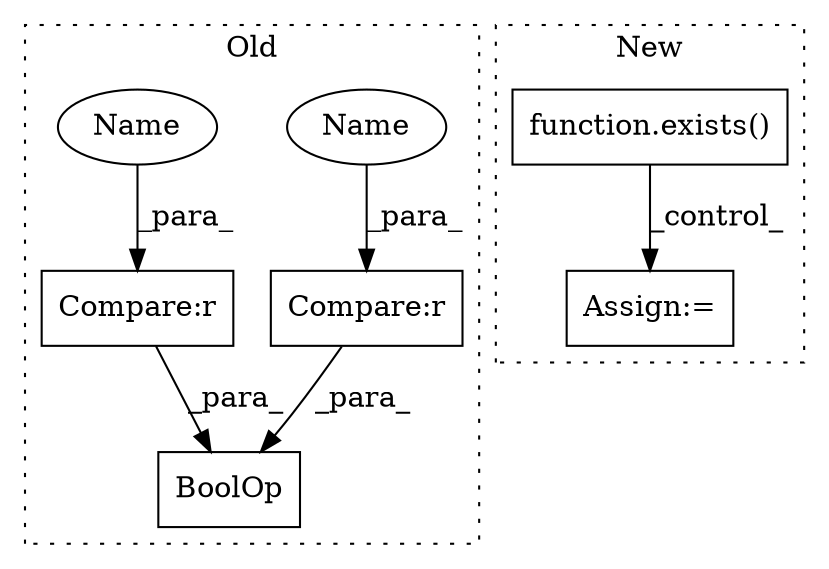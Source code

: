 digraph G {
subgraph cluster0 {
1 [label="BoolOp" a="72" s="1904" l="44" shape="box"];
3 [label="Compare:r" a="40" s="1904" l="19" shape="box"];
4 [label="Compare:r" a="40" s="1928" l="20" shape="box"];
6 [label="Name" a="87" s="1919" l="4" shape="ellipse"];
7 [label="Name" a="87" s="1944" l="4" shape="ellipse"];
label = "Old";
style="dotted";
}
subgraph cluster1 {
2 [label="function.exists()" a="75" s="1932,1951" l="7,1" shape="box"];
5 [label="Assign:=" a="68" s="1973" l="3" shape="box"];
label = "New";
style="dotted";
}
2 -> 5 [label="_control_"];
3 -> 1 [label="_para_"];
4 -> 1 [label="_para_"];
6 -> 3 [label="_para_"];
7 -> 4 [label="_para_"];
}